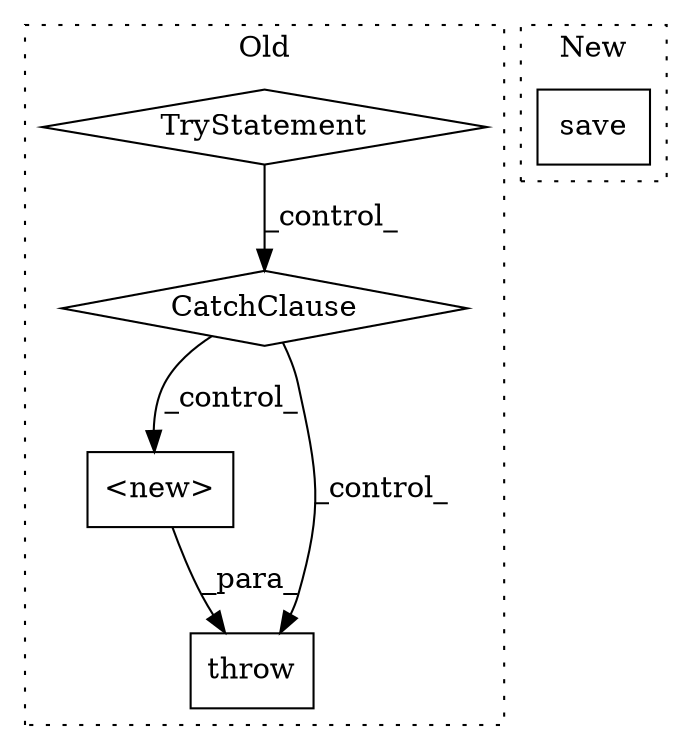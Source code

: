 digraph G {
subgraph cluster0 {
1 [label="<new>" a="14" s="6878" l="17" shape="box"];
3 [label="CatchClause" a="12" s="6804,6838" l="11,2" shape="diamond"];
4 [label="throw" a="53" s="6872" l="6" shape="box"];
5 [label="TryStatement" a="54" s="6754" l="4" shape="diamond"];
label = "Old";
style="dotted";
}
subgraph cluster1 {
2 [label="save" a="32" s="7558,7585" l="5,1" shape="box"];
label = "New";
style="dotted";
}
1 -> 4 [label="_para_"];
3 -> 1 [label="_control_"];
3 -> 4 [label="_control_"];
5 -> 3 [label="_control_"];
}